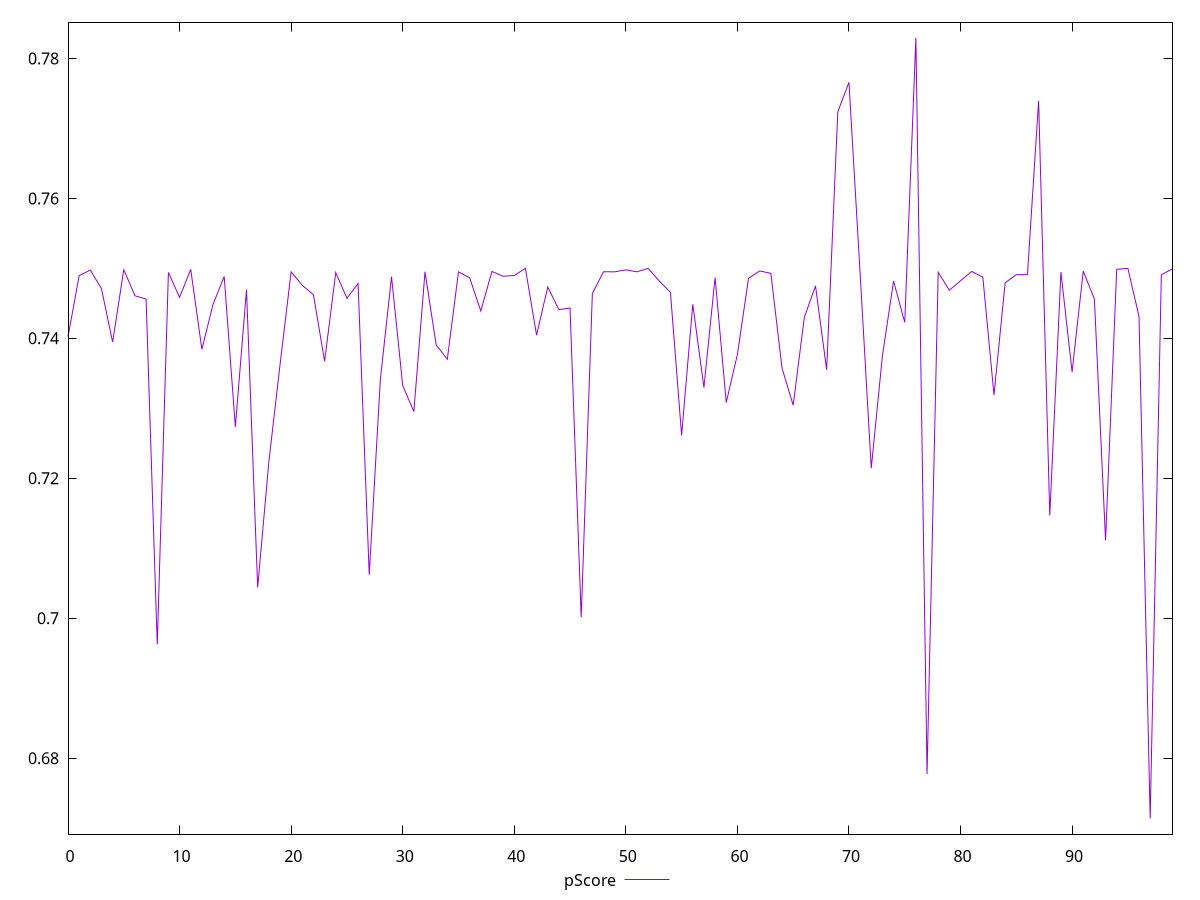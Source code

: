 reset

$pScore <<EOF
0 0.7402211111111111
1 0.7489588888888888
2 0.7497511111111111
3 0.7470977777777777
4 0.7394533333333333
5 0.7498066666666666
6 0.7460877777777778
7 0.7456033333333334
8 0.6962633333333333
9 0.7494155555555555
10 0.7458488888888889
11 0.7498544444444445
12 0.7384277777777778
13 0.7448622222222222
14 0.748835555555092
15 0.7273366666666666
16 0.7469611111111111
17 0.7043955555555556
18 0.7223122222222222
19 0.73617
20 0.7494955555555556
21 0.7475777777777778
22 0.7462355555555555
23 0.7367211111112394
24 0.7493955555555556
25 0.7457277777777778
26 0.7478244444444444
27 0.706218888888889
28 0.7341733333333333
29 0.7488055555555556
30 0.7332688888888889
31 0.7295277777777778
32 0.7495077777777778
33 0.7390533333333333
34 0.7370066666666667
35 0.7494977777777778
36 0.7486488888888889
37 0.7439088888888888
38 0.7495566666666666
39 0.74887
40 0.74898
41 0.75
42 0.7404466666666667
43 0.7473344444444444
44 0.7441066666666667
45 0.7443211111111111
46 0.70014
47 0.7464055555555555
48 0.7495144444444445
49 0.7495033333333333
50 0.7497822222222222
51 0.7495077777777778
52 0.75
53 0.74819
54 0.7465655555555556
55 0.7261349999997765
56 0.7448566666666667
57 0.7329677777777778
58 0.7486944444444444
59 0.7308333333333333
60 0.7376811111111111
61 0.74858
62 0.7496333333333334
63 0.7492866666666667
64 0.7357488888888889
65 0.7304344444444444
66 0.7430022222222222
67 0.74749
68 0.7355105555549057
69 0.7723650000003788
70 0.7765933333337307
71 0.7492988888888888
72 0.72144
73 0.7375155555555556
74 0.7481811111111111
75 0.7422733333333333
76 0.7829349999999007
77 0.6777344444444444
78 0.7494333333333334
79 0.7468722222222223
80 0.7482300000000001
81 0.74956
82 0.7487544444444444
83 0.7318966666666666
84 0.7479311111111111
85 0.7490988888888889
86 0.7491077777777778
87 0.7739308333327062
88 0.7146788888888889
89 0.7494766666666667
90 0.7351955555555555
91 0.7496027777778606
92 0.7456022222222223
93 0.7111255555555556
94 0.7498688888888889
95 0.75
96 0.7431211111111111
97 0.6713716666669481
98 0.7490822222222222
99 0.7499255555555555
EOF

set key outside below
set xrange [0:99]
set yrange [0.6691404000002891:0.7851662666665598]
set trange [0.6691404000002891:0.7851662666665598]
set terminal svg size 640, 500 enhanced background rgb 'white'
set output "report_00015_2021-02-09T16-11-33.973Z/uses-rel-preconnect/samples/pages+cached/pScore/values.svg"

plot $pScore title "pScore" with line

reset
